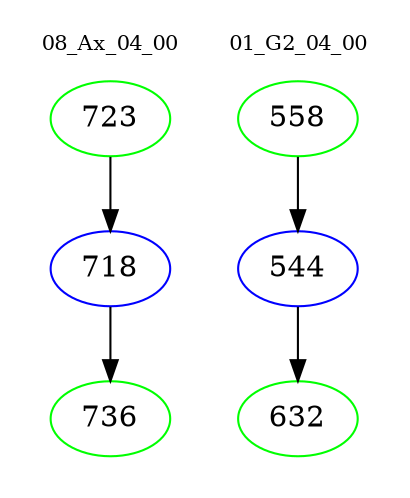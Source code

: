 digraph{
subgraph cluster_0 {
color = white
label = "08_Ax_04_00";
fontsize=10;
T0_723 [label="723", color="green"]
T0_723 -> T0_718 [color="black"]
T0_718 [label="718", color="blue"]
T0_718 -> T0_736 [color="black"]
T0_736 [label="736", color="green"]
}
subgraph cluster_1 {
color = white
label = "01_G2_04_00";
fontsize=10;
T1_558 [label="558", color="green"]
T1_558 -> T1_544 [color="black"]
T1_544 [label="544", color="blue"]
T1_544 -> T1_632 [color="black"]
T1_632 [label="632", color="green"]
}
}
